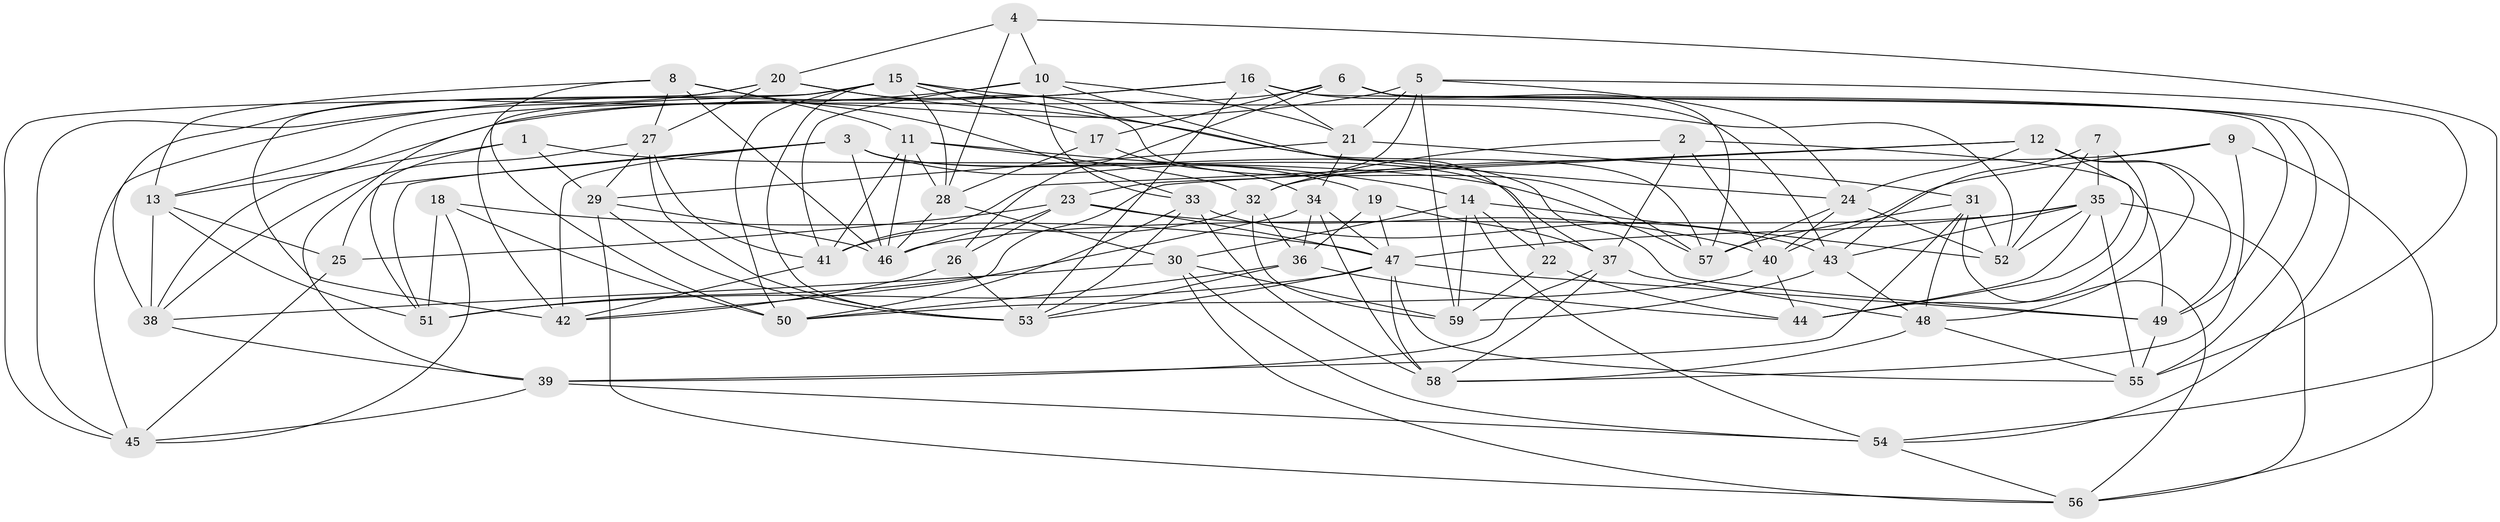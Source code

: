 // original degree distribution, {4: 1.0}
// Generated by graph-tools (version 1.1) at 2025/50/03/09/25 03:50:47]
// undirected, 59 vertices, 172 edges
graph export_dot {
graph [start="1"]
  node [color=gray90,style=filled];
  1;
  2;
  3;
  4;
  5;
  6;
  7;
  8;
  9;
  10;
  11;
  12;
  13;
  14;
  15;
  16;
  17;
  18;
  19;
  20;
  21;
  22;
  23;
  24;
  25;
  26;
  27;
  28;
  29;
  30;
  31;
  32;
  33;
  34;
  35;
  36;
  37;
  38;
  39;
  40;
  41;
  42;
  43;
  44;
  45;
  46;
  47;
  48;
  49;
  50;
  51;
  52;
  53;
  54;
  55;
  56;
  57;
  58;
  59;
  1 -- 13 [weight=1.0];
  1 -- 29 [weight=1.0];
  1 -- 51 [weight=1.0];
  1 -- 57 [weight=1.0];
  2 -- 32 [weight=1.0];
  2 -- 37 [weight=1.0];
  2 -- 40 [weight=1.0];
  2 -- 49 [weight=1.0];
  3 -- 19 [weight=1.0];
  3 -- 25 [weight=1.0];
  3 -- 37 [weight=1.0];
  3 -- 42 [weight=1.0];
  3 -- 46 [weight=2.0];
  3 -- 49 [weight=1.0];
  3 -- 51 [weight=1.0];
  4 -- 10 [weight=1.0];
  4 -- 20 [weight=1.0];
  4 -- 28 [weight=1.0];
  4 -- 54 [weight=1.0];
  5 -- 21 [weight=1.0];
  5 -- 23 [weight=1.0];
  5 -- 24 [weight=1.0];
  5 -- 38 [weight=1.0];
  5 -- 55 [weight=1.0];
  5 -- 59 [weight=1.0];
  6 -- 13 [weight=1.0];
  6 -- 17 [weight=1.0];
  6 -- 26 [weight=1.0];
  6 -- 54 [weight=1.0];
  6 -- 55 [weight=1.0];
  6 -- 57 [weight=1.0];
  7 -- 35 [weight=1.0];
  7 -- 43 [weight=1.0];
  7 -- 44 [weight=1.0];
  7 -- 52 [weight=1.0];
  8 -- 11 [weight=1.0];
  8 -- 13 [weight=1.0];
  8 -- 27 [weight=1.0];
  8 -- 33 [weight=1.0];
  8 -- 46 [weight=1.0];
  8 -- 50 [weight=1.0];
  9 -- 32 [weight=1.0];
  9 -- 40 [weight=1.0];
  9 -- 56 [weight=1.0];
  9 -- 58 [weight=1.0];
  10 -- 21 [weight=1.0];
  10 -- 22 [weight=1.0];
  10 -- 33 [weight=1.0];
  10 -- 41 [weight=1.0];
  10 -- 45 [weight=1.0];
  11 -- 14 [weight=1.0];
  11 -- 28 [weight=1.0];
  11 -- 32 [weight=1.0];
  11 -- 41 [weight=1.0];
  11 -- 46 [weight=1.0];
  12 -- 24 [weight=1.0];
  12 -- 41 [weight=1.0];
  12 -- 42 [weight=1.0];
  12 -- 44 [weight=1.0];
  12 -- 48 [weight=1.0];
  12 -- 49 [weight=1.0];
  13 -- 25 [weight=1.0];
  13 -- 38 [weight=1.0];
  13 -- 51 [weight=1.0];
  14 -- 22 [weight=1.0];
  14 -- 30 [weight=1.0];
  14 -- 52 [weight=1.0];
  14 -- 54 [weight=1.0];
  14 -- 59 [weight=1.0];
  15 -- 17 [weight=1.0];
  15 -- 28 [weight=1.0];
  15 -- 42 [weight=1.0];
  15 -- 45 [weight=1.0];
  15 -- 50 [weight=1.0];
  15 -- 52 [weight=1.0];
  15 -- 53 [weight=1.0];
  15 -- 57 [weight=1.0];
  16 -- 21 [weight=1.0];
  16 -- 39 [weight=1.0];
  16 -- 43 [weight=1.0];
  16 -- 45 [weight=1.0];
  16 -- 49 [weight=1.0];
  16 -- 53 [weight=1.0];
  17 -- 28 [weight=1.0];
  17 -- 34 [weight=1.0];
  18 -- 45 [weight=1.0];
  18 -- 47 [weight=1.0];
  18 -- 50 [weight=1.0];
  18 -- 51 [weight=1.0];
  19 -- 36 [weight=1.0];
  19 -- 37 [weight=1.0];
  19 -- 47 [weight=1.0];
  20 -- 24 [weight=1.0];
  20 -- 27 [weight=1.0];
  20 -- 38 [weight=1.0];
  20 -- 42 [weight=1.0];
  20 -- 57 [weight=1.0];
  21 -- 29 [weight=1.0];
  21 -- 31 [weight=1.0];
  21 -- 34 [weight=1.0];
  22 -- 44 [weight=1.0];
  22 -- 59 [weight=1.0];
  23 -- 25 [weight=1.0];
  23 -- 26 [weight=1.0];
  23 -- 40 [weight=1.0];
  23 -- 46 [weight=1.0];
  23 -- 47 [weight=1.0];
  24 -- 40 [weight=1.0];
  24 -- 52 [weight=1.0];
  24 -- 57 [weight=1.0];
  25 -- 45 [weight=1.0];
  26 -- 42 [weight=1.0];
  26 -- 53 [weight=1.0];
  27 -- 29 [weight=1.0];
  27 -- 38 [weight=1.0];
  27 -- 41 [weight=1.0];
  27 -- 53 [weight=1.0];
  28 -- 30 [weight=1.0];
  28 -- 46 [weight=1.0];
  29 -- 46 [weight=1.0];
  29 -- 53 [weight=1.0];
  29 -- 56 [weight=1.0];
  30 -- 38 [weight=1.0];
  30 -- 54 [weight=1.0];
  30 -- 56 [weight=1.0];
  30 -- 59 [weight=1.0];
  31 -- 39 [weight=1.0];
  31 -- 48 [weight=1.0];
  31 -- 52 [weight=1.0];
  31 -- 56 [weight=1.0];
  31 -- 57 [weight=1.0];
  32 -- 36 [weight=1.0];
  32 -- 41 [weight=1.0];
  32 -- 59 [weight=1.0];
  33 -- 43 [weight=1.0];
  33 -- 50 [weight=1.0];
  33 -- 53 [weight=1.0];
  33 -- 58 [weight=1.0];
  34 -- 36 [weight=1.0];
  34 -- 47 [weight=1.0];
  34 -- 51 [weight=1.0];
  34 -- 58 [weight=1.0];
  35 -- 43 [weight=1.0];
  35 -- 44 [weight=1.0];
  35 -- 46 [weight=1.0];
  35 -- 47 [weight=1.0];
  35 -- 52 [weight=1.0];
  35 -- 55 [weight=1.0];
  35 -- 56 [weight=1.0];
  36 -- 44 [weight=1.0];
  36 -- 50 [weight=1.0];
  36 -- 53 [weight=1.0];
  37 -- 39 [weight=1.0];
  37 -- 48 [weight=1.0];
  37 -- 58 [weight=1.0];
  38 -- 39 [weight=1.0];
  39 -- 45 [weight=1.0];
  39 -- 54 [weight=1.0];
  40 -- 44 [weight=1.0];
  40 -- 50 [weight=1.0];
  41 -- 42 [weight=1.0];
  43 -- 48 [weight=1.0];
  43 -- 59 [weight=1.0];
  47 -- 49 [weight=1.0];
  47 -- 51 [weight=1.0];
  47 -- 53 [weight=1.0];
  47 -- 55 [weight=1.0];
  47 -- 58 [weight=1.0];
  48 -- 55 [weight=1.0];
  48 -- 58 [weight=1.0];
  49 -- 55 [weight=1.0];
  54 -- 56 [weight=1.0];
}
